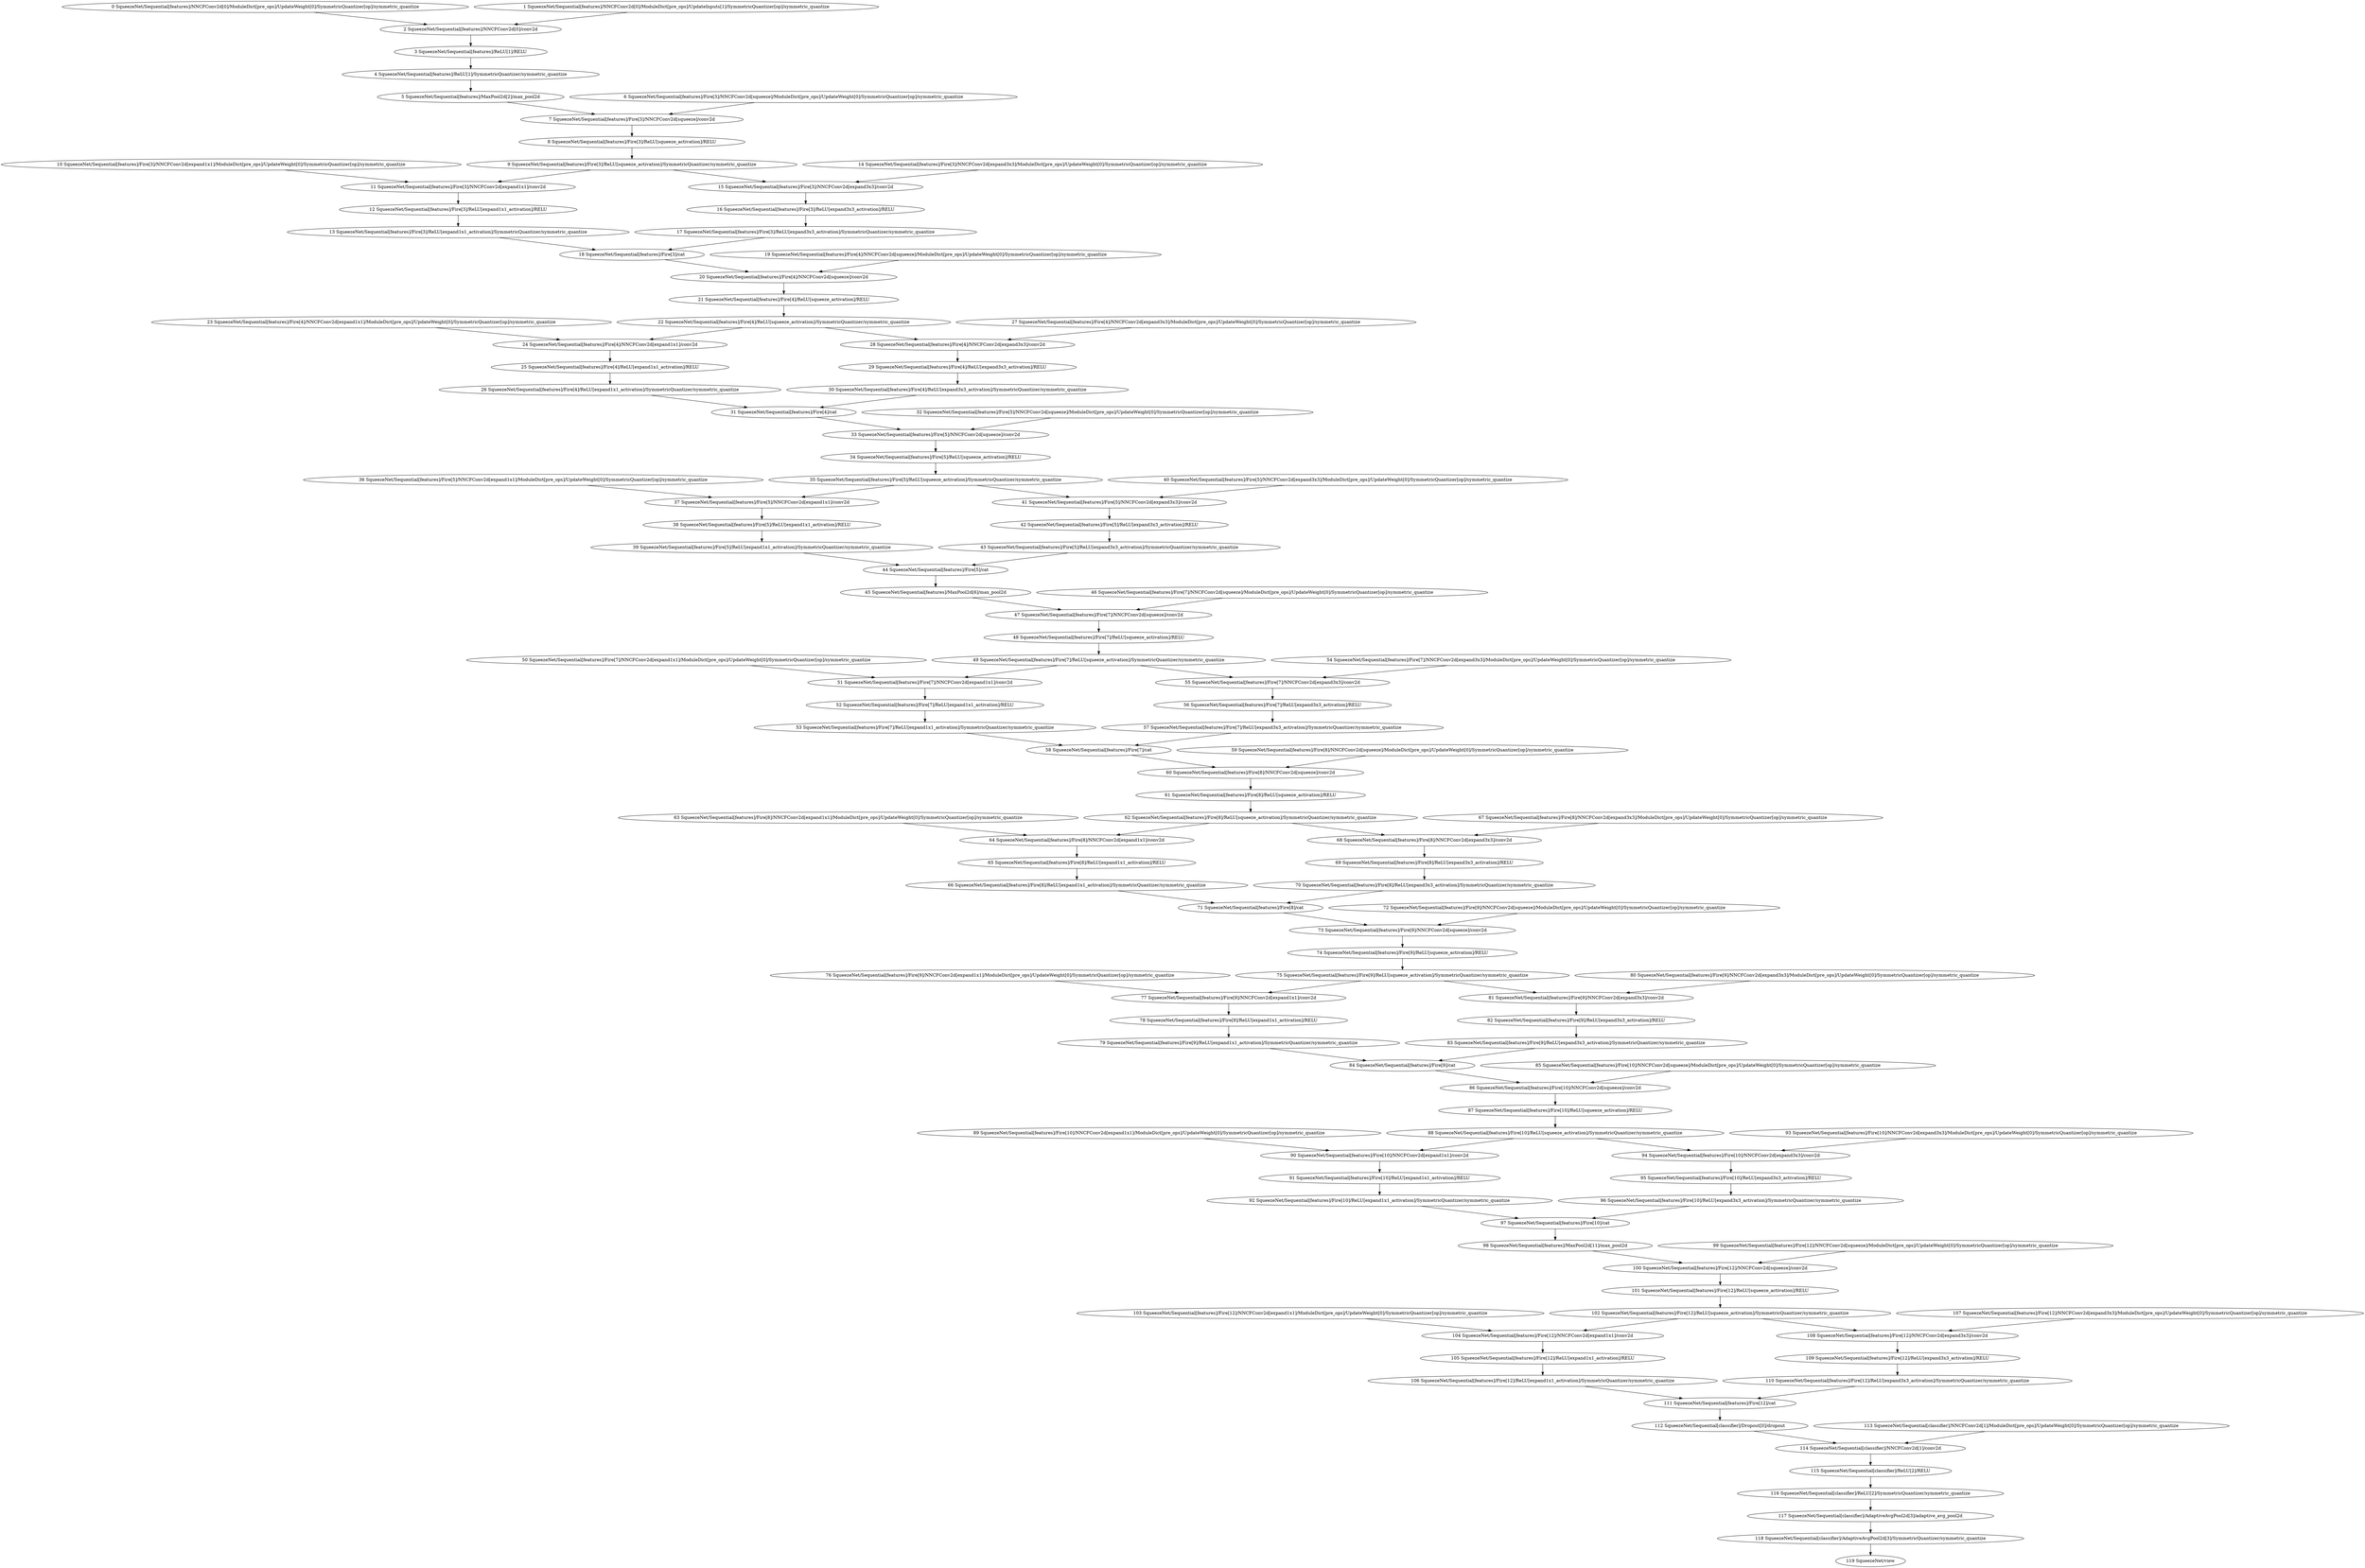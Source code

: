 strict digraph  {
"0 SqueezeNet/Sequential[features]/NNCFConv2d[0]/ModuleDict[pre_ops]/UpdateWeight[0]/SymmetricQuantizer[op]/symmetric_quantize" [id=0, scope="SqueezeNet/Sequential[features]/NNCFConv2d[0]/ModuleDict[pre_ops]/UpdateWeight[0]/SymmetricQuantizer[op]", type=symmetric_quantize];
"1 SqueezeNet/Sequential[features]/NNCFConv2d[0]/ModuleDict[pre_ops]/UpdateInputs[1]/SymmetricQuantizer[op]/symmetric_quantize" [id=1, scope="SqueezeNet/Sequential[features]/NNCFConv2d[0]/ModuleDict[pre_ops]/UpdateInputs[1]/SymmetricQuantizer[op]", type=symmetric_quantize];
"2 SqueezeNet/Sequential[features]/NNCFConv2d[0]/conv2d" [id=2, scope="SqueezeNet/Sequential[features]/NNCFConv2d[0]", type=conv2d];
"3 SqueezeNet/Sequential[features]/ReLU[1]/RELU" [id=3, scope="SqueezeNet/Sequential[features]/ReLU[1]", type=RELU];
"4 SqueezeNet/Sequential[features]/ReLU[1]/SymmetricQuantizer/symmetric_quantize" [id=4, scope="SqueezeNet/Sequential[features]/ReLU[1]/SymmetricQuantizer", type=symmetric_quantize];
"5 SqueezeNet/Sequential[features]/MaxPool2d[2]/max_pool2d" [id=5, scope="SqueezeNet/Sequential[features]/MaxPool2d[2]", type=max_pool2d];
"6 SqueezeNet/Sequential[features]/Fire[3]/NNCFConv2d[squeeze]/ModuleDict[pre_ops]/UpdateWeight[0]/SymmetricQuantizer[op]/symmetric_quantize" [id=6, scope="SqueezeNet/Sequential[features]/Fire[3]/NNCFConv2d[squeeze]/ModuleDict[pre_ops]/UpdateWeight[0]/SymmetricQuantizer[op]", type=symmetric_quantize];
"7 SqueezeNet/Sequential[features]/Fire[3]/NNCFConv2d[squeeze]/conv2d" [id=7, scope="SqueezeNet/Sequential[features]/Fire[3]/NNCFConv2d[squeeze]", type=conv2d];
"8 SqueezeNet/Sequential[features]/Fire[3]/ReLU[squeeze_activation]/RELU" [id=8, scope="SqueezeNet/Sequential[features]/Fire[3]/ReLU[squeeze_activation]", type=RELU];
"9 SqueezeNet/Sequential[features]/Fire[3]/ReLU[squeeze_activation]/SymmetricQuantizer/symmetric_quantize" [id=9, scope="SqueezeNet/Sequential[features]/Fire[3]/ReLU[squeeze_activation]/SymmetricQuantizer", type=symmetric_quantize];
"10 SqueezeNet/Sequential[features]/Fire[3]/NNCFConv2d[expand1x1]/ModuleDict[pre_ops]/UpdateWeight[0]/SymmetricQuantizer[op]/symmetric_quantize" [id=10, scope="SqueezeNet/Sequential[features]/Fire[3]/NNCFConv2d[expand1x1]/ModuleDict[pre_ops]/UpdateWeight[0]/SymmetricQuantizer[op]", type=symmetric_quantize];
"11 SqueezeNet/Sequential[features]/Fire[3]/NNCFConv2d[expand1x1]/conv2d" [id=11, scope="SqueezeNet/Sequential[features]/Fire[3]/NNCFConv2d[expand1x1]", type=conv2d];
"12 SqueezeNet/Sequential[features]/Fire[3]/ReLU[expand1x1_activation]/RELU" [id=12, scope="SqueezeNet/Sequential[features]/Fire[3]/ReLU[expand1x1_activation]", type=RELU];
"13 SqueezeNet/Sequential[features]/Fire[3]/ReLU[expand1x1_activation]/SymmetricQuantizer/symmetric_quantize" [id=13, scope="SqueezeNet/Sequential[features]/Fire[3]/ReLU[expand1x1_activation]/SymmetricQuantizer", type=symmetric_quantize];
"14 SqueezeNet/Sequential[features]/Fire[3]/NNCFConv2d[expand3x3]/ModuleDict[pre_ops]/UpdateWeight[0]/SymmetricQuantizer[op]/symmetric_quantize" [id=14, scope="SqueezeNet/Sequential[features]/Fire[3]/NNCFConv2d[expand3x3]/ModuleDict[pre_ops]/UpdateWeight[0]/SymmetricQuantizer[op]", type=symmetric_quantize];
"15 SqueezeNet/Sequential[features]/Fire[3]/NNCFConv2d[expand3x3]/conv2d" [id=15, scope="SqueezeNet/Sequential[features]/Fire[3]/NNCFConv2d[expand3x3]", type=conv2d];
"16 SqueezeNet/Sequential[features]/Fire[3]/ReLU[expand3x3_activation]/RELU" [id=16, scope="SqueezeNet/Sequential[features]/Fire[3]/ReLU[expand3x3_activation]", type=RELU];
"17 SqueezeNet/Sequential[features]/Fire[3]/ReLU[expand3x3_activation]/SymmetricQuantizer/symmetric_quantize" [id=17, scope="SqueezeNet/Sequential[features]/Fire[3]/ReLU[expand3x3_activation]/SymmetricQuantizer", type=symmetric_quantize];
"18 SqueezeNet/Sequential[features]/Fire[3]/cat" [id=18, scope="SqueezeNet/Sequential[features]/Fire[3]", type=cat];
"19 SqueezeNet/Sequential[features]/Fire[4]/NNCFConv2d[squeeze]/ModuleDict[pre_ops]/UpdateWeight[0]/SymmetricQuantizer[op]/symmetric_quantize" [id=19, scope="SqueezeNet/Sequential[features]/Fire[4]/NNCFConv2d[squeeze]/ModuleDict[pre_ops]/UpdateWeight[0]/SymmetricQuantizer[op]", type=symmetric_quantize];
"20 SqueezeNet/Sequential[features]/Fire[4]/NNCFConv2d[squeeze]/conv2d" [id=20, scope="SqueezeNet/Sequential[features]/Fire[4]/NNCFConv2d[squeeze]", type=conv2d];
"21 SqueezeNet/Sequential[features]/Fire[4]/ReLU[squeeze_activation]/RELU" [id=21, scope="SqueezeNet/Sequential[features]/Fire[4]/ReLU[squeeze_activation]", type=RELU];
"22 SqueezeNet/Sequential[features]/Fire[4]/ReLU[squeeze_activation]/SymmetricQuantizer/symmetric_quantize" [id=22, scope="SqueezeNet/Sequential[features]/Fire[4]/ReLU[squeeze_activation]/SymmetricQuantizer", type=symmetric_quantize];
"23 SqueezeNet/Sequential[features]/Fire[4]/NNCFConv2d[expand1x1]/ModuleDict[pre_ops]/UpdateWeight[0]/SymmetricQuantizer[op]/symmetric_quantize" [id=23, scope="SqueezeNet/Sequential[features]/Fire[4]/NNCFConv2d[expand1x1]/ModuleDict[pre_ops]/UpdateWeight[0]/SymmetricQuantizer[op]", type=symmetric_quantize];
"24 SqueezeNet/Sequential[features]/Fire[4]/NNCFConv2d[expand1x1]/conv2d" [id=24, scope="SqueezeNet/Sequential[features]/Fire[4]/NNCFConv2d[expand1x1]", type=conv2d];
"25 SqueezeNet/Sequential[features]/Fire[4]/ReLU[expand1x1_activation]/RELU" [id=25, scope="SqueezeNet/Sequential[features]/Fire[4]/ReLU[expand1x1_activation]", type=RELU];
"26 SqueezeNet/Sequential[features]/Fire[4]/ReLU[expand1x1_activation]/SymmetricQuantizer/symmetric_quantize" [id=26, scope="SqueezeNet/Sequential[features]/Fire[4]/ReLU[expand1x1_activation]/SymmetricQuantizer", type=symmetric_quantize];
"27 SqueezeNet/Sequential[features]/Fire[4]/NNCFConv2d[expand3x3]/ModuleDict[pre_ops]/UpdateWeight[0]/SymmetricQuantizer[op]/symmetric_quantize" [id=27, scope="SqueezeNet/Sequential[features]/Fire[4]/NNCFConv2d[expand3x3]/ModuleDict[pre_ops]/UpdateWeight[0]/SymmetricQuantizer[op]", type=symmetric_quantize];
"28 SqueezeNet/Sequential[features]/Fire[4]/NNCFConv2d[expand3x3]/conv2d" [id=28, scope="SqueezeNet/Sequential[features]/Fire[4]/NNCFConv2d[expand3x3]", type=conv2d];
"29 SqueezeNet/Sequential[features]/Fire[4]/ReLU[expand3x3_activation]/RELU" [id=29, scope="SqueezeNet/Sequential[features]/Fire[4]/ReLU[expand3x3_activation]", type=RELU];
"30 SqueezeNet/Sequential[features]/Fire[4]/ReLU[expand3x3_activation]/SymmetricQuantizer/symmetric_quantize" [id=30, scope="SqueezeNet/Sequential[features]/Fire[4]/ReLU[expand3x3_activation]/SymmetricQuantizer", type=symmetric_quantize];
"31 SqueezeNet/Sequential[features]/Fire[4]/cat" [id=31, scope="SqueezeNet/Sequential[features]/Fire[4]", type=cat];
"32 SqueezeNet/Sequential[features]/Fire[5]/NNCFConv2d[squeeze]/ModuleDict[pre_ops]/UpdateWeight[0]/SymmetricQuantizer[op]/symmetric_quantize" [id=32, scope="SqueezeNet/Sequential[features]/Fire[5]/NNCFConv2d[squeeze]/ModuleDict[pre_ops]/UpdateWeight[0]/SymmetricQuantizer[op]", type=symmetric_quantize];
"33 SqueezeNet/Sequential[features]/Fire[5]/NNCFConv2d[squeeze]/conv2d" [id=33, scope="SqueezeNet/Sequential[features]/Fire[5]/NNCFConv2d[squeeze]", type=conv2d];
"34 SqueezeNet/Sequential[features]/Fire[5]/ReLU[squeeze_activation]/RELU" [id=34, scope="SqueezeNet/Sequential[features]/Fire[5]/ReLU[squeeze_activation]", type=RELU];
"35 SqueezeNet/Sequential[features]/Fire[5]/ReLU[squeeze_activation]/SymmetricQuantizer/symmetric_quantize" [id=35, scope="SqueezeNet/Sequential[features]/Fire[5]/ReLU[squeeze_activation]/SymmetricQuantizer", type=symmetric_quantize];
"36 SqueezeNet/Sequential[features]/Fire[5]/NNCFConv2d[expand1x1]/ModuleDict[pre_ops]/UpdateWeight[0]/SymmetricQuantizer[op]/symmetric_quantize" [id=36, scope="SqueezeNet/Sequential[features]/Fire[5]/NNCFConv2d[expand1x1]/ModuleDict[pre_ops]/UpdateWeight[0]/SymmetricQuantizer[op]", type=symmetric_quantize];
"37 SqueezeNet/Sequential[features]/Fire[5]/NNCFConv2d[expand1x1]/conv2d" [id=37, scope="SqueezeNet/Sequential[features]/Fire[5]/NNCFConv2d[expand1x1]", type=conv2d];
"38 SqueezeNet/Sequential[features]/Fire[5]/ReLU[expand1x1_activation]/RELU" [id=38, scope="SqueezeNet/Sequential[features]/Fire[5]/ReLU[expand1x1_activation]", type=RELU];
"39 SqueezeNet/Sequential[features]/Fire[5]/ReLU[expand1x1_activation]/SymmetricQuantizer/symmetric_quantize" [id=39, scope="SqueezeNet/Sequential[features]/Fire[5]/ReLU[expand1x1_activation]/SymmetricQuantizer", type=symmetric_quantize];
"40 SqueezeNet/Sequential[features]/Fire[5]/NNCFConv2d[expand3x3]/ModuleDict[pre_ops]/UpdateWeight[0]/SymmetricQuantizer[op]/symmetric_quantize" [id=40, scope="SqueezeNet/Sequential[features]/Fire[5]/NNCFConv2d[expand3x3]/ModuleDict[pre_ops]/UpdateWeight[0]/SymmetricQuantizer[op]", type=symmetric_quantize];
"41 SqueezeNet/Sequential[features]/Fire[5]/NNCFConv2d[expand3x3]/conv2d" [id=41, scope="SqueezeNet/Sequential[features]/Fire[5]/NNCFConv2d[expand3x3]", type=conv2d];
"42 SqueezeNet/Sequential[features]/Fire[5]/ReLU[expand3x3_activation]/RELU" [id=42, scope="SqueezeNet/Sequential[features]/Fire[5]/ReLU[expand3x3_activation]", type=RELU];
"43 SqueezeNet/Sequential[features]/Fire[5]/ReLU[expand3x3_activation]/SymmetricQuantizer/symmetric_quantize" [id=43, scope="SqueezeNet/Sequential[features]/Fire[5]/ReLU[expand3x3_activation]/SymmetricQuantizer", type=symmetric_quantize];
"44 SqueezeNet/Sequential[features]/Fire[5]/cat" [id=44, scope="SqueezeNet/Sequential[features]/Fire[5]", type=cat];
"45 SqueezeNet/Sequential[features]/MaxPool2d[6]/max_pool2d" [id=45, scope="SqueezeNet/Sequential[features]/MaxPool2d[6]", type=max_pool2d];
"46 SqueezeNet/Sequential[features]/Fire[7]/NNCFConv2d[squeeze]/ModuleDict[pre_ops]/UpdateWeight[0]/SymmetricQuantizer[op]/symmetric_quantize" [id=46, scope="SqueezeNet/Sequential[features]/Fire[7]/NNCFConv2d[squeeze]/ModuleDict[pre_ops]/UpdateWeight[0]/SymmetricQuantizer[op]", type=symmetric_quantize];
"47 SqueezeNet/Sequential[features]/Fire[7]/NNCFConv2d[squeeze]/conv2d" [id=47, scope="SqueezeNet/Sequential[features]/Fire[7]/NNCFConv2d[squeeze]", type=conv2d];
"48 SqueezeNet/Sequential[features]/Fire[7]/ReLU[squeeze_activation]/RELU" [id=48, scope="SqueezeNet/Sequential[features]/Fire[7]/ReLU[squeeze_activation]", type=RELU];
"49 SqueezeNet/Sequential[features]/Fire[7]/ReLU[squeeze_activation]/SymmetricQuantizer/symmetric_quantize" [id=49, scope="SqueezeNet/Sequential[features]/Fire[7]/ReLU[squeeze_activation]/SymmetricQuantizer", type=symmetric_quantize];
"50 SqueezeNet/Sequential[features]/Fire[7]/NNCFConv2d[expand1x1]/ModuleDict[pre_ops]/UpdateWeight[0]/SymmetricQuantizer[op]/symmetric_quantize" [id=50, scope="SqueezeNet/Sequential[features]/Fire[7]/NNCFConv2d[expand1x1]/ModuleDict[pre_ops]/UpdateWeight[0]/SymmetricQuantizer[op]", type=symmetric_quantize];
"51 SqueezeNet/Sequential[features]/Fire[7]/NNCFConv2d[expand1x1]/conv2d" [id=51, scope="SqueezeNet/Sequential[features]/Fire[7]/NNCFConv2d[expand1x1]", type=conv2d];
"52 SqueezeNet/Sequential[features]/Fire[7]/ReLU[expand1x1_activation]/RELU" [id=52, scope="SqueezeNet/Sequential[features]/Fire[7]/ReLU[expand1x1_activation]", type=RELU];
"53 SqueezeNet/Sequential[features]/Fire[7]/ReLU[expand1x1_activation]/SymmetricQuantizer/symmetric_quantize" [id=53, scope="SqueezeNet/Sequential[features]/Fire[7]/ReLU[expand1x1_activation]/SymmetricQuantizer", type=symmetric_quantize];
"54 SqueezeNet/Sequential[features]/Fire[7]/NNCFConv2d[expand3x3]/ModuleDict[pre_ops]/UpdateWeight[0]/SymmetricQuantizer[op]/symmetric_quantize" [id=54, scope="SqueezeNet/Sequential[features]/Fire[7]/NNCFConv2d[expand3x3]/ModuleDict[pre_ops]/UpdateWeight[0]/SymmetricQuantizer[op]", type=symmetric_quantize];
"55 SqueezeNet/Sequential[features]/Fire[7]/NNCFConv2d[expand3x3]/conv2d" [id=55, scope="SqueezeNet/Sequential[features]/Fire[7]/NNCFConv2d[expand3x3]", type=conv2d];
"56 SqueezeNet/Sequential[features]/Fire[7]/ReLU[expand3x3_activation]/RELU" [id=56, scope="SqueezeNet/Sequential[features]/Fire[7]/ReLU[expand3x3_activation]", type=RELU];
"57 SqueezeNet/Sequential[features]/Fire[7]/ReLU[expand3x3_activation]/SymmetricQuantizer/symmetric_quantize" [id=57, scope="SqueezeNet/Sequential[features]/Fire[7]/ReLU[expand3x3_activation]/SymmetricQuantizer", type=symmetric_quantize];
"58 SqueezeNet/Sequential[features]/Fire[7]/cat" [id=58, scope="SqueezeNet/Sequential[features]/Fire[7]", type=cat];
"59 SqueezeNet/Sequential[features]/Fire[8]/NNCFConv2d[squeeze]/ModuleDict[pre_ops]/UpdateWeight[0]/SymmetricQuantizer[op]/symmetric_quantize" [id=59, scope="SqueezeNet/Sequential[features]/Fire[8]/NNCFConv2d[squeeze]/ModuleDict[pre_ops]/UpdateWeight[0]/SymmetricQuantizer[op]", type=symmetric_quantize];
"60 SqueezeNet/Sequential[features]/Fire[8]/NNCFConv2d[squeeze]/conv2d" [id=60, scope="SqueezeNet/Sequential[features]/Fire[8]/NNCFConv2d[squeeze]", type=conv2d];
"61 SqueezeNet/Sequential[features]/Fire[8]/ReLU[squeeze_activation]/RELU" [id=61, scope="SqueezeNet/Sequential[features]/Fire[8]/ReLU[squeeze_activation]", type=RELU];
"62 SqueezeNet/Sequential[features]/Fire[8]/ReLU[squeeze_activation]/SymmetricQuantizer/symmetric_quantize" [id=62, scope="SqueezeNet/Sequential[features]/Fire[8]/ReLU[squeeze_activation]/SymmetricQuantizer", type=symmetric_quantize];
"63 SqueezeNet/Sequential[features]/Fire[8]/NNCFConv2d[expand1x1]/ModuleDict[pre_ops]/UpdateWeight[0]/SymmetricQuantizer[op]/symmetric_quantize" [id=63, scope="SqueezeNet/Sequential[features]/Fire[8]/NNCFConv2d[expand1x1]/ModuleDict[pre_ops]/UpdateWeight[0]/SymmetricQuantizer[op]", type=symmetric_quantize];
"64 SqueezeNet/Sequential[features]/Fire[8]/NNCFConv2d[expand1x1]/conv2d" [id=64, scope="SqueezeNet/Sequential[features]/Fire[8]/NNCFConv2d[expand1x1]", type=conv2d];
"65 SqueezeNet/Sequential[features]/Fire[8]/ReLU[expand1x1_activation]/RELU" [id=65, scope="SqueezeNet/Sequential[features]/Fire[8]/ReLU[expand1x1_activation]", type=RELU];
"66 SqueezeNet/Sequential[features]/Fire[8]/ReLU[expand1x1_activation]/SymmetricQuantizer/symmetric_quantize" [id=66, scope="SqueezeNet/Sequential[features]/Fire[8]/ReLU[expand1x1_activation]/SymmetricQuantizer", type=symmetric_quantize];
"67 SqueezeNet/Sequential[features]/Fire[8]/NNCFConv2d[expand3x3]/ModuleDict[pre_ops]/UpdateWeight[0]/SymmetricQuantizer[op]/symmetric_quantize" [id=67, scope="SqueezeNet/Sequential[features]/Fire[8]/NNCFConv2d[expand3x3]/ModuleDict[pre_ops]/UpdateWeight[0]/SymmetricQuantizer[op]", type=symmetric_quantize];
"68 SqueezeNet/Sequential[features]/Fire[8]/NNCFConv2d[expand3x3]/conv2d" [id=68, scope="SqueezeNet/Sequential[features]/Fire[8]/NNCFConv2d[expand3x3]", type=conv2d];
"69 SqueezeNet/Sequential[features]/Fire[8]/ReLU[expand3x3_activation]/RELU" [id=69, scope="SqueezeNet/Sequential[features]/Fire[8]/ReLU[expand3x3_activation]", type=RELU];
"70 SqueezeNet/Sequential[features]/Fire[8]/ReLU[expand3x3_activation]/SymmetricQuantizer/symmetric_quantize" [id=70, scope="SqueezeNet/Sequential[features]/Fire[8]/ReLU[expand3x3_activation]/SymmetricQuantizer", type=symmetric_quantize];
"71 SqueezeNet/Sequential[features]/Fire[8]/cat" [id=71, scope="SqueezeNet/Sequential[features]/Fire[8]", type=cat];
"72 SqueezeNet/Sequential[features]/Fire[9]/NNCFConv2d[squeeze]/ModuleDict[pre_ops]/UpdateWeight[0]/SymmetricQuantizer[op]/symmetric_quantize" [id=72, scope="SqueezeNet/Sequential[features]/Fire[9]/NNCFConv2d[squeeze]/ModuleDict[pre_ops]/UpdateWeight[0]/SymmetricQuantizer[op]", type=symmetric_quantize];
"73 SqueezeNet/Sequential[features]/Fire[9]/NNCFConv2d[squeeze]/conv2d" [id=73, scope="SqueezeNet/Sequential[features]/Fire[9]/NNCFConv2d[squeeze]", type=conv2d];
"74 SqueezeNet/Sequential[features]/Fire[9]/ReLU[squeeze_activation]/RELU" [id=74, scope="SqueezeNet/Sequential[features]/Fire[9]/ReLU[squeeze_activation]", type=RELU];
"75 SqueezeNet/Sequential[features]/Fire[9]/ReLU[squeeze_activation]/SymmetricQuantizer/symmetric_quantize" [id=75, scope="SqueezeNet/Sequential[features]/Fire[9]/ReLU[squeeze_activation]/SymmetricQuantizer", type=symmetric_quantize];
"76 SqueezeNet/Sequential[features]/Fire[9]/NNCFConv2d[expand1x1]/ModuleDict[pre_ops]/UpdateWeight[0]/SymmetricQuantizer[op]/symmetric_quantize" [id=76, scope="SqueezeNet/Sequential[features]/Fire[9]/NNCFConv2d[expand1x1]/ModuleDict[pre_ops]/UpdateWeight[0]/SymmetricQuantizer[op]", type=symmetric_quantize];
"77 SqueezeNet/Sequential[features]/Fire[9]/NNCFConv2d[expand1x1]/conv2d" [id=77, scope="SqueezeNet/Sequential[features]/Fire[9]/NNCFConv2d[expand1x1]", type=conv2d];
"78 SqueezeNet/Sequential[features]/Fire[9]/ReLU[expand1x1_activation]/RELU" [id=78, scope="SqueezeNet/Sequential[features]/Fire[9]/ReLU[expand1x1_activation]", type=RELU];
"79 SqueezeNet/Sequential[features]/Fire[9]/ReLU[expand1x1_activation]/SymmetricQuantizer/symmetric_quantize" [id=79, scope="SqueezeNet/Sequential[features]/Fire[9]/ReLU[expand1x1_activation]/SymmetricQuantizer", type=symmetric_quantize];
"80 SqueezeNet/Sequential[features]/Fire[9]/NNCFConv2d[expand3x3]/ModuleDict[pre_ops]/UpdateWeight[0]/SymmetricQuantizer[op]/symmetric_quantize" [id=80, scope="SqueezeNet/Sequential[features]/Fire[9]/NNCFConv2d[expand3x3]/ModuleDict[pre_ops]/UpdateWeight[0]/SymmetricQuantizer[op]", type=symmetric_quantize];
"81 SqueezeNet/Sequential[features]/Fire[9]/NNCFConv2d[expand3x3]/conv2d" [id=81, scope="SqueezeNet/Sequential[features]/Fire[9]/NNCFConv2d[expand3x3]", type=conv2d];
"82 SqueezeNet/Sequential[features]/Fire[9]/ReLU[expand3x3_activation]/RELU" [id=82, scope="SqueezeNet/Sequential[features]/Fire[9]/ReLU[expand3x3_activation]", type=RELU];
"83 SqueezeNet/Sequential[features]/Fire[9]/ReLU[expand3x3_activation]/SymmetricQuantizer/symmetric_quantize" [id=83, scope="SqueezeNet/Sequential[features]/Fire[9]/ReLU[expand3x3_activation]/SymmetricQuantizer", type=symmetric_quantize];
"84 SqueezeNet/Sequential[features]/Fire[9]/cat" [id=84, scope="SqueezeNet/Sequential[features]/Fire[9]", type=cat];
"85 SqueezeNet/Sequential[features]/Fire[10]/NNCFConv2d[squeeze]/ModuleDict[pre_ops]/UpdateWeight[0]/SymmetricQuantizer[op]/symmetric_quantize" [id=85, scope="SqueezeNet/Sequential[features]/Fire[10]/NNCFConv2d[squeeze]/ModuleDict[pre_ops]/UpdateWeight[0]/SymmetricQuantizer[op]", type=symmetric_quantize];
"86 SqueezeNet/Sequential[features]/Fire[10]/NNCFConv2d[squeeze]/conv2d" [id=86, scope="SqueezeNet/Sequential[features]/Fire[10]/NNCFConv2d[squeeze]", type=conv2d];
"87 SqueezeNet/Sequential[features]/Fire[10]/ReLU[squeeze_activation]/RELU" [id=87, scope="SqueezeNet/Sequential[features]/Fire[10]/ReLU[squeeze_activation]", type=RELU];
"88 SqueezeNet/Sequential[features]/Fire[10]/ReLU[squeeze_activation]/SymmetricQuantizer/symmetric_quantize" [id=88, scope="SqueezeNet/Sequential[features]/Fire[10]/ReLU[squeeze_activation]/SymmetricQuantizer", type=symmetric_quantize];
"89 SqueezeNet/Sequential[features]/Fire[10]/NNCFConv2d[expand1x1]/ModuleDict[pre_ops]/UpdateWeight[0]/SymmetricQuantizer[op]/symmetric_quantize" [id=89, scope="SqueezeNet/Sequential[features]/Fire[10]/NNCFConv2d[expand1x1]/ModuleDict[pre_ops]/UpdateWeight[0]/SymmetricQuantizer[op]", type=symmetric_quantize];
"90 SqueezeNet/Sequential[features]/Fire[10]/NNCFConv2d[expand1x1]/conv2d" [id=90, scope="SqueezeNet/Sequential[features]/Fire[10]/NNCFConv2d[expand1x1]", type=conv2d];
"91 SqueezeNet/Sequential[features]/Fire[10]/ReLU[expand1x1_activation]/RELU" [id=91, scope="SqueezeNet/Sequential[features]/Fire[10]/ReLU[expand1x1_activation]", type=RELU];
"92 SqueezeNet/Sequential[features]/Fire[10]/ReLU[expand1x1_activation]/SymmetricQuantizer/symmetric_quantize" [id=92, scope="SqueezeNet/Sequential[features]/Fire[10]/ReLU[expand1x1_activation]/SymmetricQuantizer", type=symmetric_quantize];
"93 SqueezeNet/Sequential[features]/Fire[10]/NNCFConv2d[expand3x3]/ModuleDict[pre_ops]/UpdateWeight[0]/SymmetricQuantizer[op]/symmetric_quantize" [id=93, scope="SqueezeNet/Sequential[features]/Fire[10]/NNCFConv2d[expand3x3]/ModuleDict[pre_ops]/UpdateWeight[0]/SymmetricQuantizer[op]", type=symmetric_quantize];
"94 SqueezeNet/Sequential[features]/Fire[10]/NNCFConv2d[expand3x3]/conv2d" [id=94, scope="SqueezeNet/Sequential[features]/Fire[10]/NNCFConv2d[expand3x3]", type=conv2d];
"95 SqueezeNet/Sequential[features]/Fire[10]/ReLU[expand3x3_activation]/RELU" [id=95, scope="SqueezeNet/Sequential[features]/Fire[10]/ReLU[expand3x3_activation]", type=RELU];
"96 SqueezeNet/Sequential[features]/Fire[10]/ReLU[expand3x3_activation]/SymmetricQuantizer/symmetric_quantize" [id=96, scope="SqueezeNet/Sequential[features]/Fire[10]/ReLU[expand3x3_activation]/SymmetricQuantizer", type=symmetric_quantize];
"97 SqueezeNet/Sequential[features]/Fire[10]/cat" [id=97, scope="SqueezeNet/Sequential[features]/Fire[10]", type=cat];
"98 SqueezeNet/Sequential[features]/MaxPool2d[11]/max_pool2d" [id=98, scope="SqueezeNet/Sequential[features]/MaxPool2d[11]", type=max_pool2d];
"99 SqueezeNet/Sequential[features]/Fire[12]/NNCFConv2d[squeeze]/ModuleDict[pre_ops]/UpdateWeight[0]/SymmetricQuantizer[op]/symmetric_quantize" [id=99, scope="SqueezeNet/Sequential[features]/Fire[12]/NNCFConv2d[squeeze]/ModuleDict[pre_ops]/UpdateWeight[0]/SymmetricQuantizer[op]", type=symmetric_quantize];
"100 SqueezeNet/Sequential[features]/Fire[12]/NNCFConv2d[squeeze]/conv2d" [id=100, scope="SqueezeNet/Sequential[features]/Fire[12]/NNCFConv2d[squeeze]", type=conv2d];
"101 SqueezeNet/Sequential[features]/Fire[12]/ReLU[squeeze_activation]/RELU" [id=101, scope="SqueezeNet/Sequential[features]/Fire[12]/ReLU[squeeze_activation]", type=RELU];
"102 SqueezeNet/Sequential[features]/Fire[12]/ReLU[squeeze_activation]/SymmetricQuantizer/symmetric_quantize" [id=102, scope="SqueezeNet/Sequential[features]/Fire[12]/ReLU[squeeze_activation]/SymmetricQuantizer", type=symmetric_quantize];
"103 SqueezeNet/Sequential[features]/Fire[12]/NNCFConv2d[expand1x1]/ModuleDict[pre_ops]/UpdateWeight[0]/SymmetricQuantizer[op]/symmetric_quantize" [id=103, scope="SqueezeNet/Sequential[features]/Fire[12]/NNCFConv2d[expand1x1]/ModuleDict[pre_ops]/UpdateWeight[0]/SymmetricQuantizer[op]", type=symmetric_quantize];
"104 SqueezeNet/Sequential[features]/Fire[12]/NNCFConv2d[expand1x1]/conv2d" [id=104, scope="SqueezeNet/Sequential[features]/Fire[12]/NNCFConv2d[expand1x1]", type=conv2d];
"105 SqueezeNet/Sequential[features]/Fire[12]/ReLU[expand1x1_activation]/RELU" [id=105, scope="SqueezeNet/Sequential[features]/Fire[12]/ReLU[expand1x1_activation]", type=RELU];
"106 SqueezeNet/Sequential[features]/Fire[12]/ReLU[expand1x1_activation]/SymmetricQuantizer/symmetric_quantize" [id=106, scope="SqueezeNet/Sequential[features]/Fire[12]/ReLU[expand1x1_activation]/SymmetricQuantizer", type=symmetric_quantize];
"107 SqueezeNet/Sequential[features]/Fire[12]/NNCFConv2d[expand3x3]/ModuleDict[pre_ops]/UpdateWeight[0]/SymmetricQuantizer[op]/symmetric_quantize" [id=107, scope="SqueezeNet/Sequential[features]/Fire[12]/NNCFConv2d[expand3x3]/ModuleDict[pre_ops]/UpdateWeight[0]/SymmetricQuantizer[op]", type=symmetric_quantize];
"108 SqueezeNet/Sequential[features]/Fire[12]/NNCFConv2d[expand3x3]/conv2d" [id=108, scope="SqueezeNet/Sequential[features]/Fire[12]/NNCFConv2d[expand3x3]", type=conv2d];
"109 SqueezeNet/Sequential[features]/Fire[12]/ReLU[expand3x3_activation]/RELU" [id=109, scope="SqueezeNet/Sequential[features]/Fire[12]/ReLU[expand3x3_activation]", type=RELU];
"110 SqueezeNet/Sequential[features]/Fire[12]/ReLU[expand3x3_activation]/SymmetricQuantizer/symmetric_quantize" [id=110, scope="SqueezeNet/Sequential[features]/Fire[12]/ReLU[expand3x3_activation]/SymmetricQuantizer", type=symmetric_quantize];
"111 SqueezeNet/Sequential[features]/Fire[12]/cat" [id=111, scope="SqueezeNet/Sequential[features]/Fire[12]", type=cat];
"112 SqueezeNet/Sequential[classifier]/Dropout[0]/dropout" [id=112, scope="SqueezeNet/Sequential[classifier]/Dropout[0]", type=dropout];
"113 SqueezeNet/Sequential[classifier]/NNCFConv2d[1]/ModuleDict[pre_ops]/UpdateWeight[0]/SymmetricQuantizer[op]/symmetric_quantize" [id=113, scope="SqueezeNet/Sequential[classifier]/NNCFConv2d[1]/ModuleDict[pre_ops]/UpdateWeight[0]/SymmetricQuantizer[op]", type=symmetric_quantize];
"114 SqueezeNet/Sequential[classifier]/NNCFConv2d[1]/conv2d" [id=114, scope="SqueezeNet/Sequential[classifier]/NNCFConv2d[1]", type=conv2d];
"115 SqueezeNet/Sequential[classifier]/ReLU[2]/RELU" [id=115, scope="SqueezeNet/Sequential[classifier]/ReLU[2]", type=RELU];
"116 SqueezeNet/Sequential[classifier]/ReLU[2]/SymmetricQuantizer/symmetric_quantize" [id=116, scope="SqueezeNet/Sequential[classifier]/ReLU[2]/SymmetricQuantizer", type=symmetric_quantize];
"117 SqueezeNet/Sequential[classifier]/AdaptiveAvgPool2d[3]/adaptive_avg_pool2d" [id=117, scope="SqueezeNet/Sequential[classifier]/AdaptiveAvgPool2d[3]", type=adaptive_avg_pool2d];
"118 SqueezeNet/Sequential[classifier]/AdaptiveAvgPool2d[3]/SymmetricQuantizer/symmetric_quantize" [id=118, scope="SqueezeNet/Sequential[classifier]/AdaptiveAvgPool2d[3]/SymmetricQuantizer", type=symmetric_quantize];
"119 SqueezeNet/view" [id=119, scope=SqueezeNet, type=view];
"0 SqueezeNet/Sequential[features]/NNCFConv2d[0]/ModuleDict[pre_ops]/UpdateWeight[0]/SymmetricQuantizer[op]/symmetric_quantize" -> "2 SqueezeNet/Sequential[features]/NNCFConv2d[0]/conv2d";
"1 SqueezeNet/Sequential[features]/NNCFConv2d[0]/ModuleDict[pre_ops]/UpdateInputs[1]/SymmetricQuantizer[op]/symmetric_quantize" -> "2 SqueezeNet/Sequential[features]/NNCFConv2d[0]/conv2d";
"2 SqueezeNet/Sequential[features]/NNCFConv2d[0]/conv2d" -> "3 SqueezeNet/Sequential[features]/ReLU[1]/RELU";
"3 SqueezeNet/Sequential[features]/ReLU[1]/RELU" -> "4 SqueezeNet/Sequential[features]/ReLU[1]/SymmetricQuantizer/symmetric_quantize";
"4 SqueezeNet/Sequential[features]/ReLU[1]/SymmetricQuantizer/symmetric_quantize" -> "5 SqueezeNet/Sequential[features]/MaxPool2d[2]/max_pool2d";
"5 SqueezeNet/Sequential[features]/MaxPool2d[2]/max_pool2d" -> "7 SqueezeNet/Sequential[features]/Fire[3]/NNCFConv2d[squeeze]/conv2d";
"6 SqueezeNet/Sequential[features]/Fire[3]/NNCFConv2d[squeeze]/ModuleDict[pre_ops]/UpdateWeight[0]/SymmetricQuantizer[op]/symmetric_quantize" -> "7 SqueezeNet/Sequential[features]/Fire[3]/NNCFConv2d[squeeze]/conv2d";
"7 SqueezeNet/Sequential[features]/Fire[3]/NNCFConv2d[squeeze]/conv2d" -> "8 SqueezeNet/Sequential[features]/Fire[3]/ReLU[squeeze_activation]/RELU";
"8 SqueezeNet/Sequential[features]/Fire[3]/ReLU[squeeze_activation]/RELU" -> "9 SqueezeNet/Sequential[features]/Fire[3]/ReLU[squeeze_activation]/SymmetricQuantizer/symmetric_quantize";
"9 SqueezeNet/Sequential[features]/Fire[3]/ReLU[squeeze_activation]/SymmetricQuantizer/symmetric_quantize" -> "11 SqueezeNet/Sequential[features]/Fire[3]/NNCFConv2d[expand1x1]/conv2d";
"9 SqueezeNet/Sequential[features]/Fire[3]/ReLU[squeeze_activation]/SymmetricQuantizer/symmetric_quantize" -> "15 SqueezeNet/Sequential[features]/Fire[3]/NNCFConv2d[expand3x3]/conv2d";
"10 SqueezeNet/Sequential[features]/Fire[3]/NNCFConv2d[expand1x1]/ModuleDict[pre_ops]/UpdateWeight[0]/SymmetricQuantizer[op]/symmetric_quantize" -> "11 SqueezeNet/Sequential[features]/Fire[3]/NNCFConv2d[expand1x1]/conv2d";
"11 SqueezeNet/Sequential[features]/Fire[3]/NNCFConv2d[expand1x1]/conv2d" -> "12 SqueezeNet/Sequential[features]/Fire[3]/ReLU[expand1x1_activation]/RELU";
"12 SqueezeNet/Sequential[features]/Fire[3]/ReLU[expand1x1_activation]/RELU" -> "13 SqueezeNet/Sequential[features]/Fire[3]/ReLU[expand1x1_activation]/SymmetricQuantizer/symmetric_quantize";
"13 SqueezeNet/Sequential[features]/Fire[3]/ReLU[expand1x1_activation]/SymmetricQuantizer/symmetric_quantize" -> "18 SqueezeNet/Sequential[features]/Fire[3]/cat";
"14 SqueezeNet/Sequential[features]/Fire[3]/NNCFConv2d[expand3x3]/ModuleDict[pre_ops]/UpdateWeight[0]/SymmetricQuantizer[op]/symmetric_quantize" -> "15 SqueezeNet/Sequential[features]/Fire[3]/NNCFConv2d[expand3x3]/conv2d";
"15 SqueezeNet/Sequential[features]/Fire[3]/NNCFConv2d[expand3x3]/conv2d" -> "16 SqueezeNet/Sequential[features]/Fire[3]/ReLU[expand3x3_activation]/RELU";
"16 SqueezeNet/Sequential[features]/Fire[3]/ReLU[expand3x3_activation]/RELU" -> "17 SqueezeNet/Sequential[features]/Fire[3]/ReLU[expand3x3_activation]/SymmetricQuantizer/symmetric_quantize";
"17 SqueezeNet/Sequential[features]/Fire[3]/ReLU[expand3x3_activation]/SymmetricQuantizer/symmetric_quantize" -> "18 SqueezeNet/Sequential[features]/Fire[3]/cat";
"18 SqueezeNet/Sequential[features]/Fire[3]/cat" -> "20 SqueezeNet/Sequential[features]/Fire[4]/NNCFConv2d[squeeze]/conv2d";
"19 SqueezeNet/Sequential[features]/Fire[4]/NNCFConv2d[squeeze]/ModuleDict[pre_ops]/UpdateWeight[0]/SymmetricQuantizer[op]/symmetric_quantize" -> "20 SqueezeNet/Sequential[features]/Fire[4]/NNCFConv2d[squeeze]/conv2d";
"20 SqueezeNet/Sequential[features]/Fire[4]/NNCFConv2d[squeeze]/conv2d" -> "21 SqueezeNet/Sequential[features]/Fire[4]/ReLU[squeeze_activation]/RELU";
"21 SqueezeNet/Sequential[features]/Fire[4]/ReLU[squeeze_activation]/RELU" -> "22 SqueezeNet/Sequential[features]/Fire[4]/ReLU[squeeze_activation]/SymmetricQuantizer/symmetric_quantize";
"22 SqueezeNet/Sequential[features]/Fire[4]/ReLU[squeeze_activation]/SymmetricQuantizer/symmetric_quantize" -> "24 SqueezeNet/Sequential[features]/Fire[4]/NNCFConv2d[expand1x1]/conv2d";
"22 SqueezeNet/Sequential[features]/Fire[4]/ReLU[squeeze_activation]/SymmetricQuantizer/symmetric_quantize" -> "28 SqueezeNet/Sequential[features]/Fire[4]/NNCFConv2d[expand3x3]/conv2d";
"23 SqueezeNet/Sequential[features]/Fire[4]/NNCFConv2d[expand1x1]/ModuleDict[pre_ops]/UpdateWeight[0]/SymmetricQuantizer[op]/symmetric_quantize" -> "24 SqueezeNet/Sequential[features]/Fire[4]/NNCFConv2d[expand1x1]/conv2d";
"24 SqueezeNet/Sequential[features]/Fire[4]/NNCFConv2d[expand1x1]/conv2d" -> "25 SqueezeNet/Sequential[features]/Fire[4]/ReLU[expand1x1_activation]/RELU";
"25 SqueezeNet/Sequential[features]/Fire[4]/ReLU[expand1x1_activation]/RELU" -> "26 SqueezeNet/Sequential[features]/Fire[4]/ReLU[expand1x1_activation]/SymmetricQuantizer/symmetric_quantize";
"26 SqueezeNet/Sequential[features]/Fire[4]/ReLU[expand1x1_activation]/SymmetricQuantizer/symmetric_quantize" -> "31 SqueezeNet/Sequential[features]/Fire[4]/cat";
"27 SqueezeNet/Sequential[features]/Fire[4]/NNCFConv2d[expand3x3]/ModuleDict[pre_ops]/UpdateWeight[0]/SymmetricQuantizer[op]/symmetric_quantize" -> "28 SqueezeNet/Sequential[features]/Fire[4]/NNCFConv2d[expand3x3]/conv2d";
"28 SqueezeNet/Sequential[features]/Fire[4]/NNCFConv2d[expand3x3]/conv2d" -> "29 SqueezeNet/Sequential[features]/Fire[4]/ReLU[expand3x3_activation]/RELU";
"29 SqueezeNet/Sequential[features]/Fire[4]/ReLU[expand3x3_activation]/RELU" -> "30 SqueezeNet/Sequential[features]/Fire[4]/ReLU[expand3x3_activation]/SymmetricQuantizer/symmetric_quantize";
"30 SqueezeNet/Sequential[features]/Fire[4]/ReLU[expand3x3_activation]/SymmetricQuantizer/symmetric_quantize" -> "31 SqueezeNet/Sequential[features]/Fire[4]/cat";
"31 SqueezeNet/Sequential[features]/Fire[4]/cat" -> "33 SqueezeNet/Sequential[features]/Fire[5]/NNCFConv2d[squeeze]/conv2d";
"32 SqueezeNet/Sequential[features]/Fire[5]/NNCFConv2d[squeeze]/ModuleDict[pre_ops]/UpdateWeight[0]/SymmetricQuantizer[op]/symmetric_quantize" -> "33 SqueezeNet/Sequential[features]/Fire[5]/NNCFConv2d[squeeze]/conv2d";
"33 SqueezeNet/Sequential[features]/Fire[5]/NNCFConv2d[squeeze]/conv2d" -> "34 SqueezeNet/Sequential[features]/Fire[5]/ReLU[squeeze_activation]/RELU";
"34 SqueezeNet/Sequential[features]/Fire[5]/ReLU[squeeze_activation]/RELU" -> "35 SqueezeNet/Sequential[features]/Fire[5]/ReLU[squeeze_activation]/SymmetricQuantizer/symmetric_quantize";
"35 SqueezeNet/Sequential[features]/Fire[5]/ReLU[squeeze_activation]/SymmetricQuantizer/symmetric_quantize" -> "37 SqueezeNet/Sequential[features]/Fire[5]/NNCFConv2d[expand1x1]/conv2d";
"35 SqueezeNet/Sequential[features]/Fire[5]/ReLU[squeeze_activation]/SymmetricQuantizer/symmetric_quantize" -> "41 SqueezeNet/Sequential[features]/Fire[5]/NNCFConv2d[expand3x3]/conv2d";
"36 SqueezeNet/Sequential[features]/Fire[5]/NNCFConv2d[expand1x1]/ModuleDict[pre_ops]/UpdateWeight[0]/SymmetricQuantizer[op]/symmetric_quantize" -> "37 SqueezeNet/Sequential[features]/Fire[5]/NNCFConv2d[expand1x1]/conv2d";
"37 SqueezeNet/Sequential[features]/Fire[5]/NNCFConv2d[expand1x1]/conv2d" -> "38 SqueezeNet/Sequential[features]/Fire[5]/ReLU[expand1x1_activation]/RELU";
"38 SqueezeNet/Sequential[features]/Fire[5]/ReLU[expand1x1_activation]/RELU" -> "39 SqueezeNet/Sequential[features]/Fire[5]/ReLU[expand1x1_activation]/SymmetricQuantizer/symmetric_quantize";
"39 SqueezeNet/Sequential[features]/Fire[5]/ReLU[expand1x1_activation]/SymmetricQuantizer/symmetric_quantize" -> "44 SqueezeNet/Sequential[features]/Fire[5]/cat";
"40 SqueezeNet/Sequential[features]/Fire[5]/NNCFConv2d[expand3x3]/ModuleDict[pre_ops]/UpdateWeight[0]/SymmetricQuantizer[op]/symmetric_quantize" -> "41 SqueezeNet/Sequential[features]/Fire[5]/NNCFConv2d[expand3x3]/conv2d";
"41 SqueezeNet/Sequential[features]/Fire[5]/NNCFConv2d[expand3x3]/conv2d" -> "42 SqueezeNet/Sequential[features]/Fire[5]/ReLU[expand3x3_activation]/RELU";
"42 SqueezeNet/Sequential[features]/Fire[5]/ReLU[expand3x3_activation]/RELU" -> "43 SqueezeNet/Sequential[features]/Fire[5]/ReLU[expand3x3_activation]/SymmetricQuantizer/symmetric_quantize";
"43 SqueezeNet/Sequential[features]/Fire[5]/ReLU[expand3x3_activation]/SymmetricQuantizer/symmetric_quantize" -> "44 SqueezeNet/Sequential[features]/Fire[5]/cat";
"44 SqueezeNet/Sequential[features]/Fire[5]/cat" -> "45 SqueezeNet/Sequential[features]/MaxPool2d[6]/max_pool2d";
"45 SqueezeNet/Sequential[features]/MaxPool2d[6]/max_pool2d" -> "47 SqueezeNet/Sequential[features]/Fire[7]/NNCFConv2d[squeeze]/conv2d";
"46 SqueezeNet/Sequential[features]/Fire[7]/NNCFConv2d[squeeze]/ModuleDict[pre_ops]/UpdateWeight[0]/SymmetricQuantizer[op]/symmetric_quantize" -> "47 SqueezeNet/Sequential[features]/Fire[7]/NNCFConv2d[squeeze]/conv2d";
"47 SqueezeNet/Sequential[features]/Fire[7]/NNCFConv2d[squeeze]/conv2d" -> "48 SqueezeNet/Sequential[features]/Fire[7]/ReLU[squeeze_activation]/RELU";
"48 SqueezeNet/Sequential[features]/Fire[7]/ReLU[squeeze_activation]/RELU" -> "49 SqueezeNet/Sequential[features]/Fire[7]/ReLU[squeeze_activation]/SymmetricQuantizer/symmetric_quantize";
"49 SqueezeNet/Sequential[features]/Fire[7]/ReLU[squeeze_activation]/SymmetricQuantizer/symmetric_quantize" -> "51 SqueezeNet/Sequential[features]/Fire[7]/NNCFConv2d[expand1x1]/conv2d";
"49 SqueezeNet/Sequential[features]/Fire[7]/ReLU[squeeze_activation]/SymmetricQuantizer/symmetric_quantize" -> "55 SqueezeNet/Sequential[features]/Fire[7]/NNCFConv2d[expand3x3]/conv2d";
"50 SqueezeNet/Sequential[features]/Fire[7]/NNCFConv2d[expand1x1]/ModuleDict[pre_ops]/UpdateWeight[0]/SymmetricQuantizer[op]/symmetric_quantize" -> "51 SqueezeNet/Sequential[features]/Fire[7]/NNCFConv2d[expand1x1]/conv2d";
"51 SqueezeNet/Sequential[features]/Fire[7]/NNCFConv2d[expand1x1]/conv2d" -> "52 SqueezeNet/Sequential[features]/Fire[7]/ReLU[expand1x1_activation]/RELU";
"52 SqueezeNet/Sequential[features]/Fire[7]/ReLU[expand1x1_activation]/RELU" -> "53 SqueezeNet/Sequential[features]/Fire[7]/ReLU[expand1x1_activation]/SymmetricQuantizer/symmetric_quantize";
"53 SqueezeNet/Sequential[features]/Fire[7]/ReLU[expand1x1_activation]/SymmetricQuantizer/symmetric_quantize" -> "58 SqueezeNet/Sequential[features]/Fire[7]/cat";
"54 SqueezeNet/Sequential[features]/Fire[7]/NNCFConv2d[expand3x3]/ModuleDict[pre_ops]/UpdateWeight[0]/SymmetricQuantizer[op]/symmetric_quantize" -> "55 SqueezeNet/Sequential[features]/Fire[7]/NNCFConv2d[expand3x3]/conv2d";
"55 SqueezeNet/Sequential[features]/Fire[7]/NNCFConv2d[expand3x3]/conv2d" -> "56 SqueezeNet/Sequential[features]/Fire[7]/ReLU[expand3x3_activation]/RELU";
"56 SqueezeNet/Sequential[features]/Fire[7]/ReLU[expand3x3_activation]/RELU" -> "57 SqueezeNet/Sequential[features]/Fire[7]/ReLU[expand3x3_activation]/SymmetricQuantizer/symmetric_quantize";
"57 SqueezeNet/Sequential[features]/Fire[7]/ReLU[expand3x3_activation]/SymmetricQuantizer/symmetric_quantize" -> "58 SqueezeNet/Sequential[features]/Fire[7]/cat";
"58 SqueezeNet/Sequential[features]/Fire[7]/cat" -> "60 SqueezeNet/Sequential[features]/Fire[8]/NNCFConv2d[squeeze]/conv2d";
"59 SqueezeNet/Sequential[features]/Fire[8]/NNCFConv2d[squeeze]/ModuleDict[pre_ops]/UpdateWeight[0]/SymmetricQuantizer[op]/symmetric_quantize" -> "60 SqueezeNet/Sequential[features]/Fire[8]/NNCFConv2d[squeeze]/conv2d";
"60 SqueezeNet/Sequential[features]/Fire[8]/NNCFConv2d[squeeze]/conv2d" -> "61 SqueezeNet/Sequential[features]/Fire[8]/ReLU[squeeze_activation]/RELU";
"61 SqueezeNet/Sequential[features]/Fire[8]/ReLU[squeeze_activation]/RELU" -> "62 SqueezeNet/Sequential[features]/Fire[8]/ReLU[squeeze_activation]/SymmetricQuantizer/symmetric_quantize";
"62 SqueezeNet/Sequential[features]/Fire[8]/ReLU[squeeze_activation]/SymmetricQuantizer/symmetric_quantize" -> "64 SqueezeNet/Sequential[features]/Fire[8]/NNCFConv2d[expand1x1]/conv2d";
"62 SqueezeNet/Sequential[features]/Fire[8]/ReLU[squeeze_activation]/SymmetricQuantizer/symmetric_quantize" -> "68 SqueezeNet/Sequential[features]/Fire[8]/NNCFConv2d[expand3x3]/conv2d";
"63 SqueezeNet/Sequential[features]/Fire[8]/NNCFConv2d[expand1x1]/ModuleDict[pre_ops]/UpdateWeight[0]/SymmetricQuantizer[op]/symmetric_quantize" -> "64 SqueezeNet/Sequential[features]/Fire[8]/NNCFConv2d[expand1x1]/conv2d";
"64 SqueezeNet/Sequential[features]/Fire[8]/NNCFConv2d[expand1x1]/conv2d" -> "65 SqueezeNet/Sequential[features]/Fire[8]/ReLU[expand1x1_activation]/RELU";
"65 SqueezeNet/Sequential[features]/Fire[8]/ReLU[expand1x1_activation]/RELU" -> "66 SqueezeNet/Sequential[features]/Fire[8]/ReLU[expand1x1_activation]/SymmetricQuantizer/symmetric_quantize";
"66 SqueezeNet/Sequential[features]/Fire[8]/ReLU[expand1x1_activation]/SymmetricQuantizer/symmetric_quantize" -> "71 SqueezeNet/Sequential[features]/Fire[8]/cat";
"67 SqueezeNet/Sequential[features]/Fire[8]/NNCFConv2d[expand3x3]/ModuleDict[pre_ops]/UpdateWeight[0]/SymmetricQuantizer[op]/symmetric_quantize" -> "68 SqueezeNet/Sequential[features]/Fire[8]/NNCFConv2d[expand3x3]/conv2d";
"68 SqueezeNet/Sequential[features]/Fire[8]/NNCFConv2d[expand3x3]/conv2d" -> "69 SqueezeNet/Sequential[features]/Fire[8]/ReLU[expand3x3_activation]/RELU";
"69 SqueezeNet/Sequential[features]/Fire[8]/ReLU[expand3x3_activation]/RELU" -> "70 SqueezeNet/Sequential[features]/Fire[8]/ReLU[expand3x3_activation]/SymmetricQuantizer/symmetric_quantize";
"70 SqueezeNet/Sequential[features]/Fire[8]/ReLU[expand3x3_activation]/SymmetricQuantizer/symmetric_quantize" -> "71 SqueezeNet/Sequential[features]/Fire[8]/cat";
"71 SqueezeNet/Sequential[features]/Fire[8]/cat" -> "73 SqueezeNet/Sequential[features]/Fire[9]/NNCFConv2d[squeeze]/conv2d";
"72 SqueezeNet/Sequential[features]/Fire[9]/NNCFConv2d[squeeze]/ModuleDict[pre_ops]/UpdateWeight[0]/SymmetricQuantizer[op]/symmetric_quantize" -> "73 SqueezeNet/Sequential[features]/Fire[9]/NNCFConv2d[squeeze]/conv2d";
"73 SqueezeNet/Sequential[features]/Fire[9]/NNCFConv2d[squeeze]/conv2d" -> "74 SqueezeNet/Sequential[features]/Fire[9]/ReLU[squeeze_activation]/RELU";
"74 SqueezeNet/Sequential[features]/Fire[9]/ReLU[squeeze_activation]/RELU" -> "75 SqueezeNet/Sequential[features]/Fire[9]/ReLU[squeeze_activation]/SymmetricQuantizer/symmetric_quantize";
"75 SqueezeNet/Sequential[features]/Fire[9]/ReLU[squeeze_activation]/SymmetricQuantizer/symmetric_quantize" -> "77 SqueezeNet/Sequential[features]/Fire[9]/NNCFConv2d[expand1x1]/conv2d";
"75 SqueezeNet/Sequential[features]/Fire[9]/ReLU[squeeze_activation]/SymmetricQuantizer/symmetric_quantize" -> "81 SqueezeNet/Sequential[features]/Fire[9]/NNCFConv2d[expand3x3]/conv2d";
"76 SqueezeNet/Sequential[features]/Fire[9]/NNCFConv2d[expand1x1]/ModuleDict[pre_ops]/UpdateWeight[0]/SymmetricQuantizer[op]/symmetric_quantize" -> "77 SqueezeNet/Sequential[features]/Fire[9]/NNCFConv2d[expand1x1]/conv2d";
"77 SqueezeNet/Sequential[features]/Fire[9]/NNCFConv2d[expand1x1]/conv2d" -> "78 SqueezeNet/Sequential[features]/Fire[9]/ReLU[expand1x1_activation]/RELU";
"78 SqueezeNet/Sequential[features]/Fire[9]/ReLU[expand1x1_activation]/RELU" -> "79 SqueezeNet/Sequential[features]/Fire[9]/ReLU[expand1x1_activation]/SymmetricQuantizer/symmetric_quantize";
"79 SqueezeNet/Sequential[features]/Fire[9]/ReLU[expand1x1_activation]/SymmetricQuantizer/symmetric_quantize" -> "84 SqueezeNet/Sequential[features]/Fire[9]/cat";
"80 SqueezeNet/Sequential[features]/Fire[9]/NNCFConv2d[expand3x3]/ModuleDict[pre_ops]/UpdateWeight[0]/SymmetricQuantizer[op]/symmetric_quantize" -> "81 SqueezeNet/Sequential[features]/Fire[9]/NNCFConv2d[expand3x3]/conv2d";
"81 SqueezeNet/Sequential[features]/Fire[9]/NNCFConv2d[expand3x3]/conv2d" -> "82 SqueezeNet/Sequential[features]/Fire[9]/ReLU[expand3x3_activation]/RELU";
"82 SqueezeNet/Sequential[features]/Fire[9]/ReLU[expand3x3_activation]/RELU" -> "83 SqueezeNet/Sequential[features]/Fire[9]/ReLU[expand3x3_activation]/SymmetricQuantizer/symmetric_quantize";
"83 SqueezeNet/Sequential[features]/Fire[9]/ReLU[expand3x3_activation]/SymmetricQuantizer/symmetric_quantize" -> "84 SqueezeNet/Sequential[features]/Fire[9]/cat";
"84 SqueezeNet/Sequential[features]/Fire[9]/cat" -> "86 SqueezeNet/Sequential[features]/Fire[10]/NNCFConv2d[squeeze]/conv2d";
"85 SqueezeNet/Sequential[features]/Fire[10]/NNCFConv2d[squeeze]/ModuleDict[pre_ops]/UpdateWeight[0]/SymmetricQuantizer[op]/symmetric_quantize" -> "86 SqueezeNet/Sequential[features]/Fire[10]/NNCFConv2d[squeeze]/conv2d";
"86 SqueezeNet/Sequential[features]/Fire[10]/NNCFConv2d[squeeze]/conv2d" -> "87 SqueezeNet/Sequential[features]/Fire[10]/ReLU[squeeze_activation]/RELU";
"87 SqueezeNet/Sequential[features]/Fire[10]/ReLU[squeeze_activation]/RELU" -> "88 SqueezeNet/Sequential[features]/Fire[10]/ReLU[squeeze_activation]/SymmetricQuantizer/symmetric_quantize";
"88 SqueezeNet/Sequential[features]/Fire[10]/ReLU[squeeze_activation]/SymmetricQuantizer/symmetric_quantize" -> "90 SqueezeNet/Sequential[features]/Fire[10]/NNCFConv2d[expand1x1]/conv2d";
"88 SqueezeNet/Sequential[features]/Fire[10]/ReLU[squeeze_activation]/SymmetricQuantizer/symmetric_quantize" -> "94 SqueezeNet/Sequential[features]/Fire[10]/NNCFConv2d[expand3x3]/conv2d";
"89 SqueezeNet/Sequential[features]/Fire[10]/NNCFConv2d[expand1x1]/ModuleDict[pre_ops]/UpdateWeight[0]/SymmetricQuantizer[op]/symmetric_quantize" -> "90 SqueezeNet/Sequential[features]/Fire[10]/NNCFConv2d[expand1x1]/conv2d";
"90 SqueezeNet/Sequential[features]/Fire[10]/NNCFConv2d[expand1x1]/conv2d" -> "91 SqueezeNet/Sequential[features]/Fire[10]/ReLU[expand1x1_activation]/RELU";
"91 SqueezeNet/Sequential[features]/Fire[10]/ReLU[expand1x1_activation]/RELU" -> "92 SqueezeNet/Sequential[features]/Fire[10]/ReLU[expand1x1_activation]/SymmetricQuantizer/symmetric_quantize";
"92 SqueezeNet/Sequential[features]/Fire[10]/ReLU[expand1x1_activation]/SymmetricQuantizer/symmetric_quantize" -> "97 SqueezeNet/Sequential[features]/Fire[10]/cat";
"93 SqueezeNet/Sequential[features]/Fire[10]/NNCFConv2d[expand3x3]/ModuleDict[pre_ops]/UpdateWeight[0]/SymmetricQuantizer[op]/symmetric_quantize" -> "94 SqueezeNet/Sequential[features]/Fire[10]/NNCFConv2d[expand3x3]/conv2d";
"94 SqueezeNet/Sequential[features]/Fire[10]/NNCFConv2d[expand3x3]/conv2d" -> "95 SqueezeNet/Sequential[features]/Fire[10]/ReLU[expand3x3_activation]/RELU";
"95 SqueezeNet/Sequential[features]/Fire[10]/ReLU[expand3x3_activation]/RELU" -> "96 SqueezeNet/Sequential[features]/Fire[10]/ReLU[expand3x3_activation]/SymmetricQuantizer/symmetric_quantize";
"96 SqueezeNet/Sequential[features]/Fire[10]/ReLU[expand3x3_activation]/SymmetricQuantizer/symmetric_quantize" -> "97 SqueezeNet/Sequential[features]/Fire[10]/cat";
"97 SqueezeNet/Sequential[features]/Fire[10]/cat" -> "98 SqueezeNet/Sequential[features]/MaxPool2d[11]/max_pool2d";
"98 SqueezeNet/Sequential[features]/MaxPool2d[11]/max_pool2d" -> "100 SqueezeNet/Sequential[features]/Fire[12]/NNCFConv2d[squeeze]/conv2d";
"99 SqueezeNet/Sequential[features]/Fire[12]/NNCFConv2d[squeeze]/ModuleDict[pre_ops]/UpdateWeight[0]/SymmetricQuantizer[op]/symmetric_quantize" -> "100 SqueezeNet/Sequential[features]/Fire[12]/NNCFConv2d[squeeze]/conv2d";
"100 SqueezeNet/Sequential[features]/Fire[12]/NNCFConv2d[squeeze]/conv2d" -> "101 SqueezeNet/Sequential[features]/Fire[12]/ReLU[squeeze_activation]/RELU";
"101 SqueezeNet/Sequential[features]/Fire[12]/ReLU[squeeze_activation]/RELU" -> "102 SqueezeNet/Sequential[features]/Fire[12]/ReLU[squeeze_activation]/SymmetricQuantizer/symmetric_quantize";
"102 SqueezeNet/Sequential[features]/Fire[12]/ReLU[squeeze_activation]/SymmetricQuantizer/symmetric_quantize" -> "104 SqueezeNet/Sequential[features]/Fire[12]/NNCFConv2d[expand1x1]/conv2d";
"102 SqueezeNet/Sequential[features]/Fire[12]/ReLU[squeeze_activation]/SymmetricQuantizer/symmetric_quantize" -> "108 SqueezeNet/Sequential[features]/Fire[12]/NNCFConv2d[expand3x3]/conv2d";
"103 SqueezeNet/Sequential[features]/Fire[12]/NNCFConv2d[expand1x1]/ModuleDict[pre_ops]/UpdateWeight[0]/SymmetricQuantizer[op]/symmetric_quantize" -> "104 SqueezeNet/Sequential[features]/Fire[12]/NNCFConv2d[expand1x1]/conv2d";
"104 SqueezeNet/Sequential[features]/Fire[12]/NNCFConv2d[expand1x1]/conv2d" -> "105 SqueezeNet/Sequential[features]/Fire[12]/ReLU[expand1x1_activation]/RELU";
"105 SqueezeNet/Sequential[features]/Fire[12]/ReLU[expand1x1_activation]/RELU" -> "106 SqueezeNet/Sequential[features]/Fire[12]/ReLU[expand1x1_activation]/SymmetricQuantizer/symmetric_quantize";
"106 SqueezeNet/Sequential[features]/Fire[12]/ReLU[expand1x1_activation]/SymmetricQuantizer/symmetric_quantize" -> "111 SqueezeNet/Sequential[features]/Fire[12]/cat";
"107 SqueezeNet/Sequential[features]/Fire[12]/NNCFConv2d[expand3x3]/ModuleDict[pre_ops]/UpdateWeight[0]/SymmetricQuantizer[op]/symmetric_quantize" -> "108 SqueezeNet/Sequential[features]/Fire[12]/NNCFConv2d[expand3x3]/conv2d";
"108 SqueezeNet/Sequential[features]/Fire[12]/NNCFConv2d[expand3x3]/conv2d" -> "109 SqueezeNet/Sequential[features]/Fire[12]/ReLU[expand3x3_activation]/RELU";
"109 SqueezeNet/Sequential[features]/Fire[12]/ReLU[expand3x3_activation]/RELU" -> "110 SqueezeNet/Sequential[features]/Fire[12]/ReLU[expand3x3_activation]/SymmetricQuantizer/symmetric_quantize";
"110 SqueezeNet/Sequential[features]/Fire[12]/ReLU[expand3x3_activation]/SymmetricQuantizer/symmetric_quantize" -> "111 SqueezeNet/Sequential[features]/Fire[12]/cat";
"111 SqueezeNet/Sequential[features]/Fire[12]/cat" -> "112 SqueezeNet/Sequential[classifier]/Dropout[0]/dropout";
"112 SqueezeNet/Sequential[classifier]/Dropout[0]/dropout" -> "114 SqueezeNet/Sequential[classifier]/NNCFConv2d[1]/conv2d";
"113 SqueezeNet/Sequential[classifier]/NNCFConv2d[1]/ModuleDict[pre_ops]/UpdateWeight[0]/SymmetricQuantizer[op]/symmetric_quantize" -> "114 SqueezeNet/Sequential[classifier]/NNCFConv2d[1]/conv2d";
"114 SqueezeNet/Sequential[classifier]/NNCFConv2d[1]/conv2d" -> "115 SqueezeNet/Sequential[classifier]/ReLU[2]/RELU";
"115 SqueezeNet/Sequential[classifier]/ReLU[2]/RELU" -> "116 SqueezeNet/Sequential[classifier]/ReLU[2]/SymmetricQuantizer/symmetric_quantize";
"116 SqueezeNet/Sequential[classifier]/ReLU[2]/SymmetricQuantizer/symmetric_quantize" -> "117 SqueezeNet/Sequential[classifier]/AdaptiveAvgPool2d[3]/adaptive_avg_pool2d";
"117 SqueezeNet/Sequential[classifier]/AdaptiveAvgPool2d[3]/adaptive_avg_pool2d" -> "118 SqueezeNet/Sequential[classifier]/AdaptiveAvgPool2d[3]/SymmetricQuantizer/symmetric_quantize";
"118 SqueezeNet/Sequential[classifier]/AdaptiveAvgPool2d[3]/SymmetricQuantizer/symmetric_quantize" -> "119 SqueezeNet/view";
}
